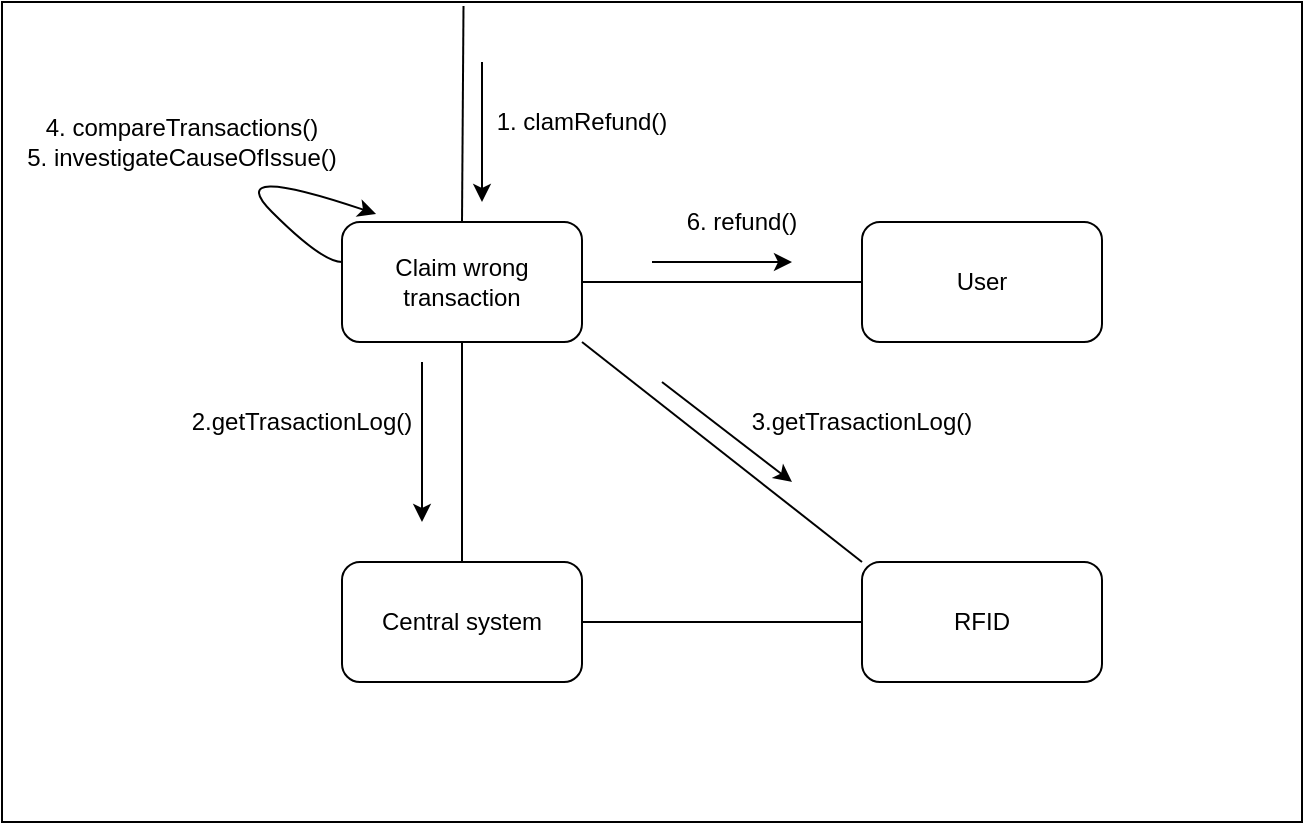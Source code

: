 <mxfile version="14.4.2" type="device"><diagram id="KY6zJhrv4YISkyaBx9tx" name="Page-1"><mxGraphModel dx="946" dy="645" grid="1" gridSize="10" guides="1" tooltips="1" connect="1" arrows="1" fold="1" page="1" pageScale="1" pageWidth="850" pageHeight="1100" math="0" shadow="0"><root><mxCell id="0"/><mxCell id="1" parent="0"/><mxCell id="-LvJH78YLu42__gz2urF-55" value="" style="rounded=0;whiteSpace=wrap;html=1;" vertex="1" parent="1"><mxGeometry x="30" y="40" width="650" height="410" as="geometry"/></mxCell><mxCell id="-LvJH78YLu42__gz2urF-56" value="Claim wrong transaction" style="rounded=1;whiteSpace=wrap;html=1;" vertex="1" parent="1"><mxGeometry x="200" y="150" width="120" height="60" as="geometry"/></mxCell><mxCell id="-LvJH78YLu42__gz2urF-57" value="Central system" style="rounded=1;whiteSpace=wrap;html=1;" vertex="1" parent="1"><mxGeometry x="200" y="320" width="120" height="60" as="geometry"/></mxCell><mxCell id="-LvJH78YLu42__gz2urF-58" value="RFID" style="rounded=1;whiteSpace=wrap;html=1;" vertex="1" parent="1"><mxGeometry x="460" y="320" width="120" height="60" as="geometry"/></mxCell><mxCell id="-LvJH78YLu42__gz2urF-59" value="" style="endArrow=none;html=1;entryX=0.5;entryY=1;entryDx=0;entryDy=0;" edge="1" parent="1" target="-LvJH78YLu42__gz2urF-56"><mxGeometry width="50" height="50" relative="1" as="geometry"><mxPoint x="260" y="320" as="sourcePoint"/><mxPoint x="310" y="270" as="targetPoint"/></mxGeometry></mxCell><mxCell id="-LvJH78YLu42__gz2urF-60" value="" style="endArrow=none;html=1;exitX=1;exitY=1;exitDx=0;exitDy=0;entryX=0;entryY=0;entryDx=0;entryDy=0;" edge="1" parent="1" source="-LvJH78YLu42__gz2urF-56" target="-LvJH78YLu42__gz2urF-58"><mxGeometry width="50" height="50" relative="1" as="geometry"><mxPoint x="400" y="360" as="sourcePoint"/><mxPoint x="450" y="310" as="targetPoint"/></mxGeometry></mxCell><mxCell id="-LvJH78YLu42__gz2urF-61" value="" style="endArrow=none;html=1;exitX=1;exitY=0.5;exitDx=0;exitDy=0;entryX=0;entryY=0.5;entryDx=0;entryDy=0;" edge="1" parent="1" source="-LvJH78YLu42__gz2urF-57" target="-LvJH78YLu42__gz2urF-58"><mxGeometry width="50" height="50" relative="1" as="geometry"><mxPoint x="400" y="360" as="sourcePoint"/><mxPoint x="450" y="310" as="targetPoint"/></mxGeometry></mxCell><mxCell id="-LvJH78YLu42__gz2urF-62" value="" style="endArrow=classic;html=1;" edge="1" parent="1"><mxGeometry width="50" height="50" relative="1" as="geometry"><mxPoint x="240" y="220" as="sourcePoint"/><mxPoint x="240" y="300" as="targetPoint"/></mxGeometry></mxCell><mxCell id="-LvJH78YLu42__gz2urF-63" value="2.getTrasactionLog()" style="text;html=1;strokeColor=none;fillColor=none;align=center;verticalAlign=middle;whiteSpace=wrap;rounded=0;" vertex="1" parent="1"><mxGeometry x="160" y="240" width="40" height="20" as="geometry"/></mxCell><mxCell id="-LvJH78YLu42__gz2urF-64" value="3.getTrasactionLog()" style="text;html=1;strokeColor=none;fillColor=none;align=center;verticalAlign=middle;whiteSpace=wrap;rounded=0;" vertex="1" parent="1"><mxGeometry x="440" y="240" width="40" height="20" as="geometry"/></mxCell><mxCell id="-LvJH78YLu42__gz2urF-65" value="" style="endArrow=classic;html=1;" edge="1" parent="1"><mxGeometry width="50" height="50" relative="1" as="geometry"><mxPoint x="360" y="230" as="sourcePoint"/><mxPoint x="425" y="280" as="targetPoint"/></mxGeometry></mxCell><mxCell id="-LvJH78YLu42__gz2urF-66" value="" style="curved=1;endArrow=classic;html=1;entryX=0.142;entryY=-0.067;entryDx=0;entryDy=0;entryPerimeter=0;" edge="1" parent="1" target="-LvJH78YLu42__gz2urF-56"><mxGeometry width="50" height="50" relative="1" as="geometry"><mxPoint x="200" y="170" as="sourcePoint"/><mxPoint x="210" y="140" as="targetPoint"/><Array as="points"><mxPoint x="190" y="170"/><mxPoint x="140" y="120"/></Array></mxGeometry></mxCell><mxCell id="-LvJH78YLu42__gz2urF-67" value="4. compareTransactions()&lt;br&gt;5. investigateCauseOfIssue()" style="text;html=1;strokeColor=none;fillColor=none;align=center;verticalAlign=middle;whiteSpace=wrap;rounded=0;" vertex="1" parent="1"><mxGeometry x="30" y="100" width="180" height="20" as="geometry"/></mxCell><mxCell id="-LvJH78YLu42__gz2urF-68" value="User" style="rounded=1;whiteSpace=wrap;html=1;" vertex="1" parent="1"><mxGeometry x="460" y="150" width="120" height="60" as="geometry"/></mxCell><mxCell id="-LvJH78YLu42__gz2urF-69" value="" style="endArrow=none;html=1;entryX=0;entryY=0.5;entryDx=0;entryDy=0;" edge="1" parent="1" target="-LvJH78YLu42__gz2urF-68"><mxGeometry width="50" height="50" relative="1" as="geometry"><mxPoint x="320" y="180" as="sourcePoint"/><mxPoint x="370" y="130" as="targetPoint"/></mxGeometry></mxCell><mxCell id="-LvJH78YLu42__gz2urF-70" value="" style="endArrow=classic;html=1;" edge="1" parent="1"><mxGeometry width="50" height="50" relative="1" as="geometry"><mxPoint x="355" y="170" as="sourcePoint"/><mxPoint x="425" y="170" as="targetPoint"/></mxGeometry></mxCell><mxCell id="-LvJH78YLu42__gz2urF-71" value="6. refund()" style="text;html=1;strokeColor=none;fillColor=none;align=center;verticalAlign=middle;whiteSpace=wrap;rounded=0;" vertex="1" parent="1"><mxGeometry x="360" y="140" width="80" height="20" as="geometry"/></mxCell><mxCell id="-LvJH78YLu42__gz2urF-72" value="" style="endArrow=none;html=1;entryX=0.355;entryY=0.005;entryDx=0;entryDy=0;entryPerimeter=0;" edge="1" parent="1" target="-LvJH78YLu42__gz2urF-55"><mxGeometry width="50" height="50" relative="1" as="geometry"><mxPoint x="260" y="150" as="sourcePoint"/><mxPoint x="310" y="100" as="targetPoint"/></mxGeometry></mxCell><mxCell id="-LvJH78YLu42__gz2urF-73" value="" style="endArrow=classic;html=1;" edge="1" parent="1"><mxGeometry width="50" height="50" relative="1" as="geometry"><mxPoint x="270" y="70" as="sourcePoint"/><mxPoint x="270" y="140" as="targetPoint"/></mxGeometry></mxCell><mxCell id="-LvJH78YLu42__gz2urF-74" value="1. clamRefund()" style="text;html=1;strokeColor=none;fillColor=none;align=center;verticalAlign=middle;whiteSpace=wrap;rounded=0;" vertex="1" parent="1"><mxGeometry x="270" y="90" width="100" height="20" as="geometry"/></mxCell></root></mxGraphModel></diagram></mxfile>